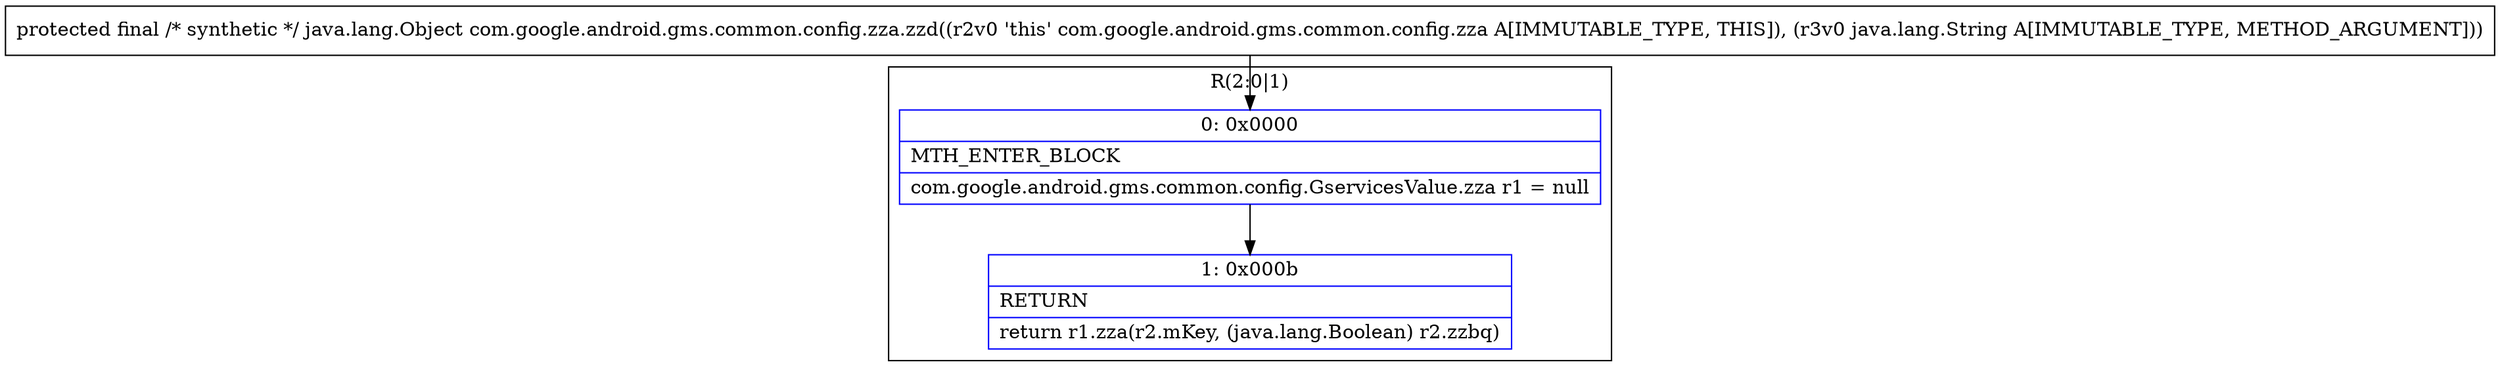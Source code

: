digraph "CFG forcom.google.android.gms.common.config.zza.zzd(Ljava\/lang\/String;)Ljava\/lang\/Object;" {
subgraph cluster_Region_854092720 {
label = "R(2:0|1)";
node [shape=record,color=blue];
Node_0 [shape=record,label="{0\:\ 0x0000|MTH_ENTER_BLOCK\l|com.google.android.gms.common.config.GservicesValue.zza r1 = null\l}"];
Node_1 [shape=record,label="{1\:\ 0x000b|RETURN\l|return r1.zza(r2.mKey, (java.lang.Boolean) r2.zzbq)\l}"];
}
MethodNode[shape=record,label="{protected final \/* synthetic *\/ java.lang.Object com.google.android.gms.common.config.zza.zzd((r2v0 'this' com.google.android.gms.common.config.zza A[IMMUTABLE_TYPE, THIS]), (r3v0 java.lang.String A[IMMUTABLE_TYPE, METHOD_ARGUMENT])) }"];
MethodNode -> Node_0;
Node_0 -> Node_1;
}

